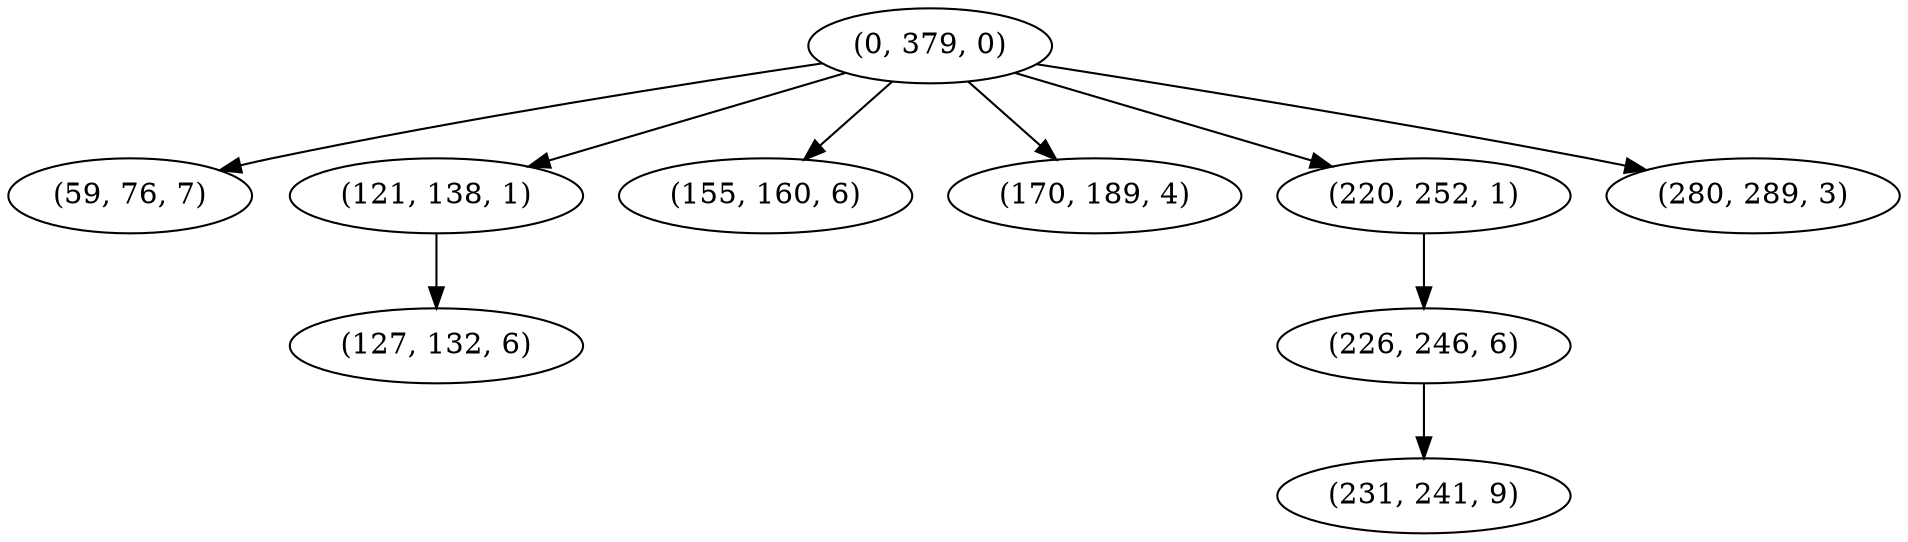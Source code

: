 digraph tree {
    "(0, 379, 0)";
    "(59, 76, 7)";
    "(121, 138, 1)";
    "(127, 132, 6)";
    "(155, 160, 6)";
    "(170, 189, 4)";
    "(220, 252, 1)";
    "(226, 246, 6)";
    "(231, 241, 9)";
    "(280, 289, 3)";
    "(0, 379, 0)" -> "(59, 76, 7)";
    "(0, 379, 0)" -> "(121, 138, 1)";
    "(0, 379, 0)" -> "(155, 160, 6)";
    "(0, 379, 0)" -> "(170, 189, 4)";
    "(0, 379, 0)" -> "(220, 252, 1)";
    "(0, 379, 0)" -> "(280, 289, 3)";
    "(121, 138, 1)" -> "(127, 132, 6)";
    "(220, 252, 1)" -> "(226, 246, 6)";
    "(226, 246, 6)" -> "(231, 241, 9)";
}
